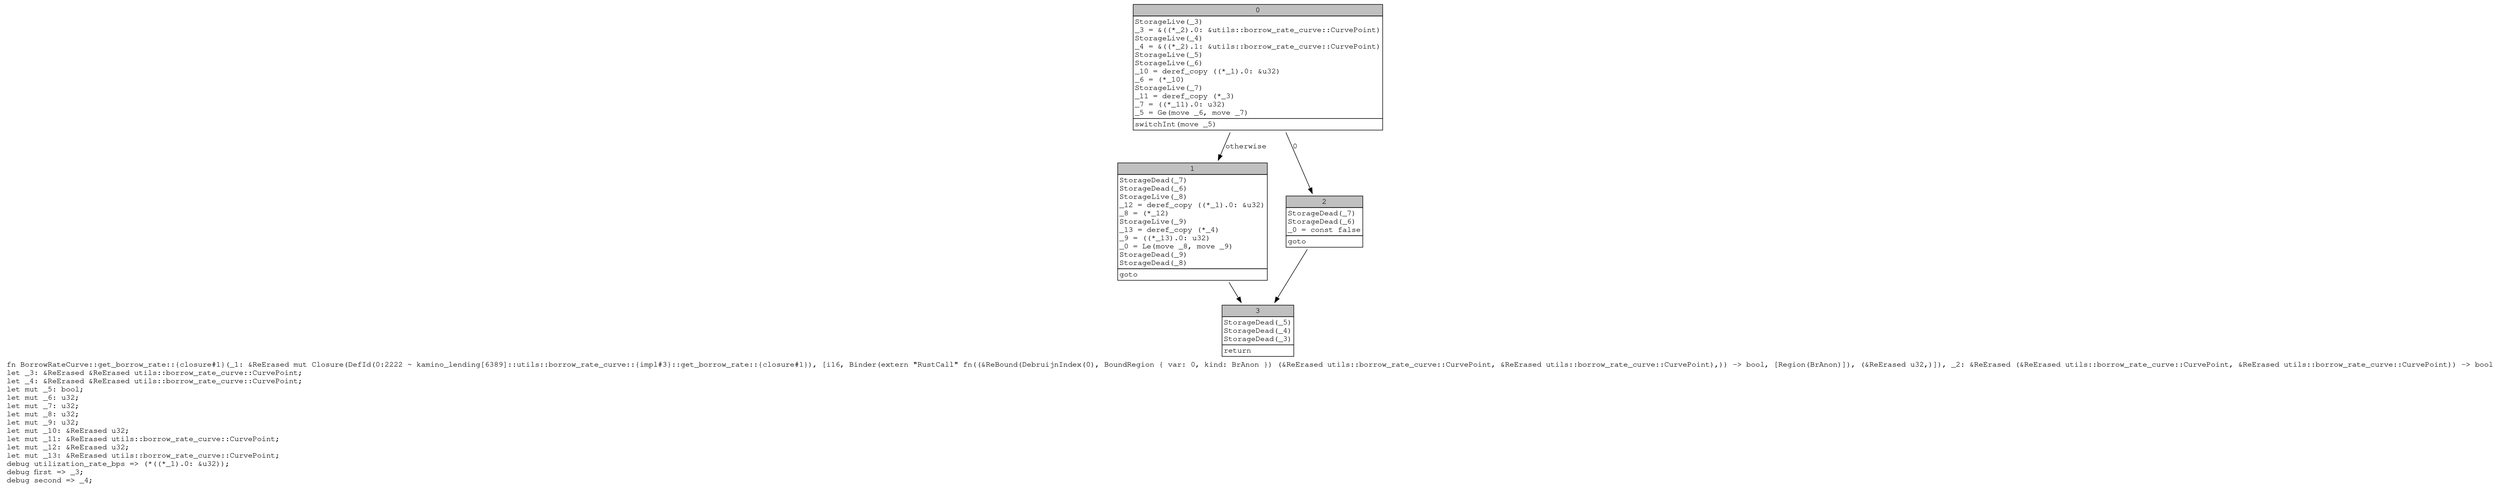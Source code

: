 digraph Mir_0_2222 {
    graph [fontname="Courier, monospace"];
    node [fontname="Courier, monospace"];
    edge [fontname="Courier, monospace"];
    label=<fn BorrowRateCurve::get_borrow_rate::{closure#1}(_1: &amp;ReErased mut Closure(DefId(0:2222 ~ kamino_lending[6389]::utils::borrow_rate_curve::{impl#3}::get_borrow_rate::{closure#1}), [i16, Binder(extern &quot;RustCall&quot; fn((&amp;ReBound(DebruijnIndex(0), BoundRegion { var: 0, kind: BrAnon }) (&amp;ReErased utils::borrow_rate_curve::CurvePoint, &amp;ReErased utils::borrow_rate_curve::CurvePoint),)) -&gt; bool, [Region(BrAnon)]), (&amp;ReErased u32,)]), _2: &amp;ReErased (&amp;ReErased utils::borrow_rate_curve::CurvePoint, &amp;ReErased utils::borrow_rate_curve::CurvePoint)) -&gt; bool<br align="left"/>let _3: &amp;ReErased &amp;ReErased utils::borrow_rate_curve::CurvePoint;<br align="left"/>let _4: &amp;ReErased &amp;ReErased utils::borrow_rate_curve::CurvePoint;<br align="left"/>let mut _5: bool;<br align="left"/>let mut _6: u32;<br align="left"/>let mut _7: u32;<br align="left"/>let mut _8: u32;<br align="left"/>let mut _9: u32;<br align="left"/>let mut _10: &amp;ReErased u32;<br align="left"/>let mut _11: &amp;ReErased utils::borrow_rate_curve::CurvePoint;<br align="left"/>let mut _12: &amp;ReErased u32;<br align="left"/>let mut _13: &amp;ReErased utils::borrow_rate_curve::CurvePoint;<br align="left"/>debug utilization_rate_bps =&gt; (*((*_1).0: &amp;u32));<br align="left"/>debug first =&gt; _3;<br align="left"/>debug second =&gt; _4;<br align="left"/>>;
    bb0__0_2222 [shape="none", label=<<table border="0" cellborder="1" cellspacing="0"><tr><td bgcolor="gray" align="center" colspan="1">0</td></tr><tr><td align="left" balign="left">StorageLive(_3)<br/>_3 = &amp;((*_2).0: &amp;utils::borrow_rate_curve::CurvePoint)<br/>StorageLive(_4)<br/>_4 = &amp;((*_2).1: &amp;utils::borrow_rate_curve::CurvePoint)<br/>StorageLive(_5)<br/>StorageLive(_6)<br/>_10 = deref_copy ((*_1).0: &amp;u32)<br/>_6 = (*_10)<br/>StorageLive(_7)<br/>_11 = deref_copy (*_3)<br/>_7 = ((*_11).0: u32)<br/>_5 = Ge(move _6, move _7)<br/></td></tr><tr><td align="left">switchInt(move _5)</td></tr></table>>];
    bb1__0_2222 [shape="none", label=<<table border="0" cellborder="1" cellspacing="0"><tr><td bgcolor="gray" align="center" colspan="1">1</td></tr><tr><td align="left" balign="left">StorageDead(_7)<br/>StorageDead(_6)<br/>StorageLive(_8)<br/>_12 = deref_copy ((*_1).0: &amp;u32)<br/>_8 = (*_12)<br/>StorageLive(_9)<br/>_13 = deref_copy (*_4)<br/>_9 = ((*_13).0: u32)<br/>_0 = Le(move _8, move _9)<br/>StorageDead(_9)<br/>StorageDead(_8)<br/></td></tr><tr><td align="left">goto</td></tr></table>>];
    bb2__0_2222 [shape="none", label=<<table border="0" cellborder="1" cellspacing="0"><tr><td bgcolor="gray" align="center" colspan="1">2</td></tr><tr><td align="left" balign="left">StorageDead(_7)<br/>StorageDead(_6)<br/>_0 = const false<br/></td></tr><tr><td align="left">goto</td></tr></table>>];
    bb3__0_2222 [shape="none", label=<<table border="0" cellborder="1" cellspacing="0"><tr><td bgcolor="gray" align="center" colspan="1">3</td></tr><tr><td align="left" balign="left">StorageDead(_5)<br/>StorageDead(_4)<br/>StorageDead(_3)<br/></td></tr><tr><td align="left">return</td></tr></table>>];
    bb0__0_2222 -> bb2__0_2222 [label="0"];
    bb0__0_2222 -> bb1__0_2222 [label="otherwise"];
    bb1__0_2222 -> bb3__0_2222 [label=""];
    bb2__0_2222 -> bb3__0_2222 [label=""];
}
